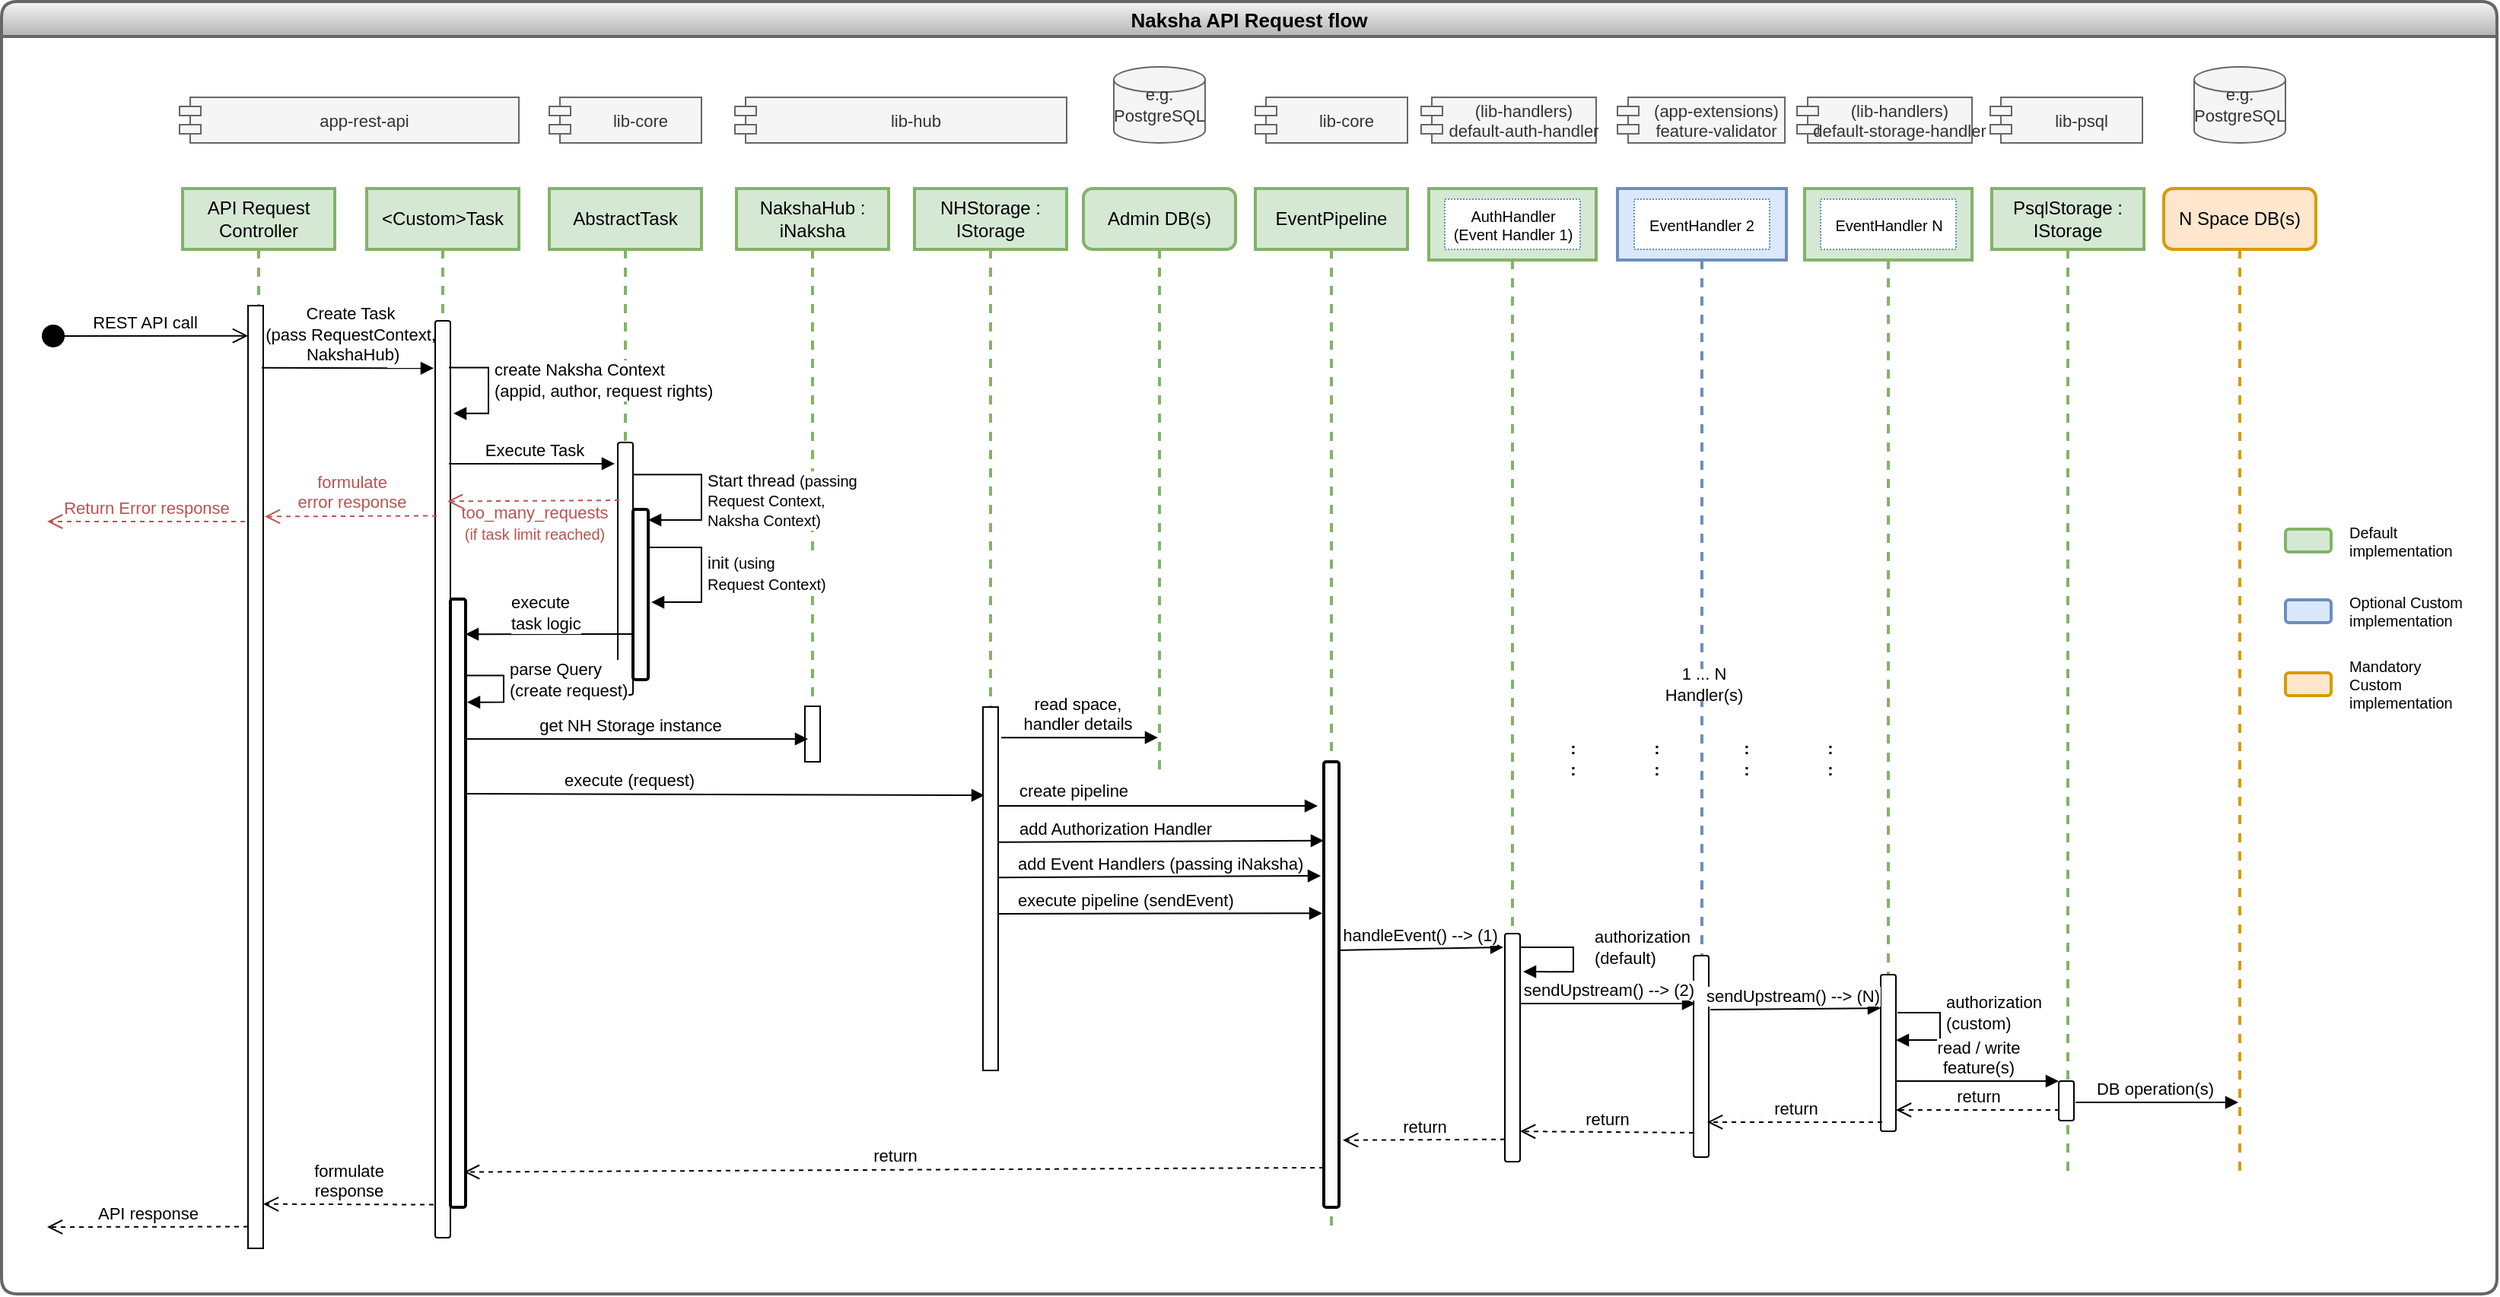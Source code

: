 <mxfile version="16.1.2" type="device"><diagram id="Obo5cB7O04AJ7v5FpMcv" name="Page-1"><mxGraphModel dx="869" dy="597" grid="1" gridSize="10" guides="1" tooltips="1" connect="1" arrows="1" fold="1" page="1" pageScale="1" pageWidth="1169" pageHeight="827" math="0" shadow="0"><root><mxCell id="0"/><mxCell id="1" parent="0"/><mxCell id="FYHCxZDHsHW0RmtBR5TR-3" value="API Request Controller" style="shape=umlLifeline;perimeter=lifelinePerimeter;whiteSpace=wrap;html=1;container=1;collapsible=0;recursiveResize=0;outlineConnect=0;fillColor=#d5e8d4;strokeColor=#82b366;strokeWidth=2;" parent="1" vertex="1"><mxGeometry x="149" y="153" width="100" height="540" as="geometry"/></mxCell><mxCell id="FYHCxZDHsHW0RmtBR5TR-19" value="NakshaHub : iNaksha" style="shape=umlLifeline;perimeter=lifelinePerimeter;whiteSpace=wrap;html=1;container=1;collapsible=0;recursiveResize=0;outlineConnect=0;fillColor=#d5e8d4;strokeColor=#82b366;strokeWidth=2;" parent="1" vertex="1"><mxGeometry x="513" y="153" width="100" height="377" as="geometry"/></mxCell><mxCell id="5W5_MXWoRKqIArAiNaLi-74" value="" style="html=1;points=[];perimeter=orthogonalPerimeter;" vertex="1" parent="FYHCxZDHsHW0RmtBR5TR-19"><mxGeometry x="45" y="340.5" width="10" height="36.5" as="geometry"/></mxCell><mxCell id="FYHCxZDHsHW0RmtBR5TR-28" value="N Space DB(s)" style="shape=umlLifeline;perimeter=lifelinePerimeter;whiteSpace=wrap;html=1;container=1;collapsible=0;recursiveResize=0;outlineConnect=0;fillColor=#ffe6cc;strokeColor=#d79b00;strokeWidth=2;rounded=1;" parent="1" vertex="1"><mxGeometry x="1451" y="153" width="100" height="647" as="geometry"/></mxCell><mxCell id="FYHCxZDHsHW0RmtBR5TR-68" value="Naksha API Request flow" style="swimlane;rounded=1;shadow=0;sketch=0;fontSize=13;strokeWidth=2;collapsible=0;fillColor=#f5f5f5;gradientColor=#b3b3b3;strokeColor=#666666;" parent="1" vertex="1"><mxGeometry x="30" y="30" width="1640" height="850" as="geometry"/></mxCell><mxCell id="FYHCxZDHsHW0RmtBR5TR-69" value="" style="rounded=1;whiteSpace=wrap;html=1;shadow=0;sketch=0;fontSize=13;strokeColor=#82b366;strokeWidth=2;fillColor=#d5e8d4;" parent="FYHCxZDHsHW0RmtBR5TR-68" vertex="1"><mxGeometry x="1501" y="347" width="30" height="15" as="geometry"/></mxCell><mxCell id="FYHCxZDHsHW0RmtBR5TR-70" value="Default implementation" style="text;html=1;strokeColor=none;fillColor=none;align=left;verticalAlign=middle;whiteSpace=wrap;rounded=0;shadow=0;sketch=0;fontSize=10;" parent="FYHCxZDHsHW0RmtBR5TR-68" vertex="1"><mxGeometry x="1541" y="339.5" width="60" height="30" as="geometry"/></mxCell><mxCell id="FYHCxZDHsHW0RmtBR5TR-71" value="" style="rounded=1;whiteSpace=wrap;html=1;shadow=0;sketch=0;fontSize=13;strokeColor=#6c8ebf;strokeWidth=2;fillColor=#dae8fc;" parent="FYHCxZDHsHW0RmtBR5TR-68" vertex="1"><mxGeometry x="1501" y="393.5" width="30" height="15" as="geometry"/></mxCell><mxCell id="FYHCxZDHsHW0RmtBR5TR-72" value="Optional Custom implementation" style="text;html=1;strokeColor=none;fillColor=none;align=left;verticalAlign=middle;whiteSpace=wrap;rounded=0;shadow=0;sketch=0;fontSize=10;" parent="FYHCxZDHsHW0RmtBR5TR-68" vertex="1"><mxGeometry x="1541" y="386" width="80" height="30" as="geometry"/></mxCell><mxCell id="FYHCxZDHsHW0RmtBR5TR-73" value="" style="rounded=1;whiteSpace=wrap;html=1;shadow=0;sketch=0;fontSize=13;strokeColor=#d79b00;strokeWidth=2;fillColor=#ffe6cc;" parent="FYHCxZDHsHW0RmtBR5TR-68" vertex="1"><mxGeometry x="1501" y="441.5" width="30" height="15" as="geometry"/></mxCell><mxCell id="FYHCxZDHsHW0RmtBR5TR-74" value="Mandatory Custom implementation" style="text;html=1;strokeColor=none;fillColor=none;align=left;verticalAlign=middle;whiteSpace=wrap;rounded=0;shadow=0;sketch=0;fontSize=10;" parent="FYHCxZDHsHW0RmtBR5TR-68" vertex="1"><mxGeometry x="1541" y="434" width="80" height="30" as="geometry"/></mxCell><mxCell id="FYHCxZDHsHW0RmtBR5TR-25" value="" style="shape=umlLifeline;perimeter=lifelinePerimeter;whiteSpace=wrap;html=1;container=1;collapsible=0;recursiveResize=0;outlineConnect=0;fillColor=#dae8fc;strokeColor=#6C8EBF;strokeWidth=2;size=47;labelPosition=center;verticalLabelPosition=top;align=center;verticalAlign=bottom;" parent="FYHCxZDHsHW0RmtBR5TR-68" vertex="1"><mxGeometry x="1062" y="123" width="111" height="540" as="geometry"/></mxCell><mxCell id="FYHCxZDHsHW0RmtBR5TR-89" value="EventHandler 2" style="rounded=0;whiteSpace=wrap;html=1;shadow=0;sketch=0;fontSize=10;strokeColor=#6C8EBF;strokeWidth=1;dashed=1;dashPattern=1 1;" parent="FYHCxZDHsHW0RmtBR5TR-25" vertex="1"><mxGeometry x="11" y="7" width="89" height="33" as="geometry"/></mxCell><mxCell id="FYHCxZDHsHW0RmtBR5TR-41" value="(app-extensions)&#10;feature-validator" style="shape=module;align=center;spacingLeft=20;align=center;verticalAlign=middle;rounded=1;shadow=0;sketch=0;fontSize=11;strokeColor=#666666;strokeWidth=1;jettyWidth=14;jettyHeight=6;fillColor=#f5f5f5;fontColor=#333333;labelPosition=center;verticalLabelPosition=middle;" parent="FYHCxZDHsHW0RmtBR5TR-68" vertex="1"><mxGeometry x="1062" y="63" width="110" height="30" as="geometry"/></mxCell><mxCell id="FYHCxZDHsHW0RmtBR5TR-85" value="" style="shape=umlLifeline;perimeter=lifelinePerimeter;whiteSpace=wrap;html=1;container=1;collapsible=0;recursiveResize=0;outlineConnect=0;fillColor=#d5e8d4;strokeColor=#82b366;strokeWidth=2;labelPosition=center;verticalLabelPosition=top;align=center;verticalAlign=bottom;size=47;" parent="FYHCxZDHsHW0RmtBR5TR-68" vertex="1"><mxGeometry x="1185" y="123" width="110" height="620" as="geometry"/></mxCell><mxCell id="FYHCxZDHsHW0RmtBR5TR-90" value="EventHandler N" style="rounded=0;whiteSpace=wrap;html=1;shadow=0;sketch=0;fontSize=10;strokeColor=#6C8EBF;strokeWidth=1;dashed=1;dashPattern=1 1;" parent="FYHCxZDHsHW0RmtBR5TR-85" vertex="1"><mxGeometry x="10.5" y="7" width="89" height="33" as="geometry"/></mxCell><mxCell id="FYHCxZDHsHW0RmtBR5TR-62" value=":&lt;br style=&quot;font-size: 11px;&quot;&gt;:" style="text;html=1;strokeColor=none;fillColor=none;align=center;verticalAlign=middle;whiteSpace=wrap;rounded=0;shadow=0;sketch=0;fontSize=11;fontStyle=1" parent="FYHCxZDHsHW0RmtBR5TR-85" vertex="1"><mxGeometry x="-53" y="360" width="29.5" height="30" as="geometry"/></mxCell><mxCell id="FYHCxZDHsHW0RmtBR5TR-94" value=":&lt;br style=&quot;font-size: 11px;&quot;&gt;:" style="text;html=1;strokeColor=none;fillColor=none;align=center;verticalAlign=middle;whiteSpace=wrap;rounded=0;shadow=0;sketch=0;fontSize=11;fontStyle=1" parent="FYHCxZDHsHW0RmtBR5TR-85" vertex="1"><mxGeometry x="1.5" y="360" width="29.5" height="30" as="geometry"/></mxCell><mxCell id="FYHCxZDHsHW0RmtBR5TR-87" value="" style="html=1;points=[];perimeter=orthogonalPerimeter;rounded=1;shadow=0;sketch=0;fontSize=11;strokeColor=#000000;strokeWidth=1;" parent="FYHCxZDHsHW0RmtBR5TR-85" vertex="1"><mxGeometry x="50" y="517" width="10" height="103" as="geometry"/></mxCell><mxCell id="5W5_MXWoRKqIArAiNaLi-52" value="authorization&lt;br&gt;(custom)" style="edgeStyle=orthogonalEdgeStyle;html=1;align=left;spacingLeft=2;endArrow=block;rounded=0;fontSize=11;exitX=1.1;exitY=0.204;exitDx=0;exitDy=0;exitPerimeter=0;entryX=1;entryY=0.379;entryDx=0;entryDy=0;entryPerimeter=0;" edge="1" parent="FYHCxZDHsHW0RmtBR5TR-85"><mxGeometry x="-0.253" relative="1" as="geometry"><mxPoint x="61" y="542.012" as="sourcePoint"/><Array as="points"><mxPoint x="89" y="542"/><mxPoint x="89" y="560"/></Array><mxPoint x="60" y="560.037" as="targetPoint"/><mxPoint as="offset"/></mxGeometry></mxCell><mxCell id="FYHCxZDHsHW0RmtBR5TR-88" value="(lib-handlers)&#10;default-storage-handler" style="shape=module;align=center;spacingLeft=20;align=center;verticalAlign=middle;rounded=1;shadow=0;sketch=0;fontSize=11;strokeColor=#666666;strokeWidth=1;jettyWidth=14;jettyHeight=6;fillColor=#f5f5f5;fontColor=#333333;labelPosition=center;verticalLabelPosition=middle;" parent="FYHCxZDHsHW0RmtBR5TR-68" vertex="1"><mxGeometry x="1180" y="63" width="115" height="30" as="geometry"/></mxCell><mxCell id="FYHCxZDHsHW0RmtBR5TR-40" value="e.g. PostgreSQL" style="strokeWidth=1;html=1;shape=mxgraph.flowchart.database;whiteSpace=wrap;rounded=1;shadow=0;sketch=0;fontSize=11;fillColor=#f5f5f5;fontColor=#333333;strokeColor=#666666;" parent="FYHCxZDHsHW0RmtBR5TR-68" vertex="1"><mxGeometry x="1441" y="43" width="60" height="50" as="geometry"/></mxCell><mxCell id="5W5_MXWoRKqIArAiNaLi-1" value="app-rest-api" style="shape=module;align=center;spacingLeft=20;align=center;verticalAlign=middle;rounded=1;shadow=0;sketch=0;fontSize=11;strokeColor=#666666;strokeWidth=1;jettyWidth=14;jettyHeight=6;fillColor=#f5f5f5;fontColor=#333333;labelPosition=center;verticalLabelPosition=middle;" vertex="1" parent="FYHCxZDHsHW0RmtBR5TR-68"><mxGeometry x="117" y="63" width="223" height="30" as="geometry"/></mxCell><mxCell id="5W5_MXWoRKqIArAiNaLi-2" value="lib-hub" style="shape=module;align=center;spacingLeft=20;align=center;verticalAlign=middle;rounded=1;shadow=0;sketch=0;fontSize=11;strokeColor=#666666;strokeWidth=1;jettyWidth=14;jettyHeight=6;fillColor=#f5f5f5;fontColor=#333333;labelPosition=center;verticalLabelPosition=middle;" vertex="1" parent="FYHCxZDHsHW0RmtBR5TR-68"><mxGeometry x="482" y="63" width="218" height="30" as="geometry"/></mxCell><mxCell id="5W5_MXWoRKqIArAiNaLi-4" value="Admin DB(s)" style="shape=umlLifeline;perimeter=lifelinePerimeter;whiteSpace=wrap;html=1;container=1;collapsible=0;recursiveResize=0;outlineConnect=0;fillColor=#d5e8d4;strokeColor=#82b366;strokeWidth=2;rounded=1;" vertex="1" parent="FYHCxZDHsHW0RmtBR5TR-68"><mxGeometry x="711" y="123" width="100" height="387" as="geometry"/></mxCell><mxCell id="5W5_MXWoRKqIArAiNaLi-5" value="e.g. PostgreSQL" style="strokeWidth=1;html=1;shape=mxgraph.flowchart.database;whiteSpace=wrap;rounded=1;shadow=0;sketch=0;fontSize=11;fillColor=#f5f5f5;fontColor=#333333;strokeColor=#666666;" vertex="1" parent="FYHCxZDHsHW0RmtBR5TR-68"><mxGeometry x="731" y="43" width="60" height="50" as="geometry"/></mxCell><mxCell id="5W5_MXWoRKqIArAiNaLi-6" value="PsqlStorage : IStorage" style="shape=umlLifeline;perimeter=lifelinePerimeter;whiteSpace=wrap;html=1;container=1;collapsible=0;recursiveResize=0;outlineConnect=0;fillColor=#d5e8d4;strokeColor=#82b366;strokeWidth=2;" vertex="1" parent="FYHCxZDHsHW0RmtBR5TR-68"><mxGeometry x="1308" y="123" width="100" height="647" as="geometry"/></mxCell><mxCell id="FYHCxZDHsHW0RmtBR5TR-63" value="" style="html=1;points=[];perimeter=orthogonalPerimeter;rounded=1;shadow=0;sketch=0;fontSize=11;strokeColor=#000000;strokeWidth=1;" parent="5W5_MXWoRKqIArAiNaLi-6" vertex="1"><mxGeometry x="44" y="587" width="10" height="25.99" as="geometry"/></mxCell><mxCell id="5W5_MXWoRKqIArAiNaLi-9" value="lib-psql" style="shape=module;align=center;spacingLeft=20;align=center;verticalAlign=middle;rounded=1;shadow=0;sketch=0;fontSize=11;strokeColor=#666666;strokeWidth=1;jettyWidth=14;jettyHeight=6;fillColor=#f5f5f5;fontColor=#333333;labelPosition=center;verticalLabelPosition=middle;" vertex="1" parent="FYHCxZDHsHW0RmtBR5TR-68"><mxGeometry x="1307" y="63" width="100" height="30" as="geometry"/></mxCell><mxCell id="FYHCxZDHsHW0RmtBR5TR-67" value="API response" style="html=1;verticalAlign=bottom;endArrow=open;dashed=1;endSize=8;exitX=0;exitY=0.977;rounded=0;fontSize=11;exitDx=0;exitDy=0;exitPerimeter=0;" parent="FYHCxZDHsHW0RmtBR5TR-68" edge="1" source="5W5_MXWoRKqIArAiNaLi-11"><mxGeometry relative="1" as="geometry"><mxPoint x="30" y="806" as="targetPoint"/><mxPoint x="156" y="1028.428" as="sourcePoint"/></mxGeometry></mxCell><mxCell id="FYHCxZDHsHW0RmtBR5TR-66" value="formulate&lt;br&gt;response" style="html=1;verticalAlign=bottom;endArrow=open;dashed=1;endSize=8;exitX=-0.1;exitY=0.964;rounded=0;fontSize=11;exitDx=0;exitDy=0;exitPerimeter=0;entryX=1;entryY=0.953;entryDx=0;entryDy=0;entryPerimeter=0;" parent="FYHCxZDHsHW0RmtBR5TR-68" target="5W5_MXWoRKqIArAiNaLi-11" edge="1" source="5W5_MXWoRKqIArAiNaLi-33"><mxGeometry relative="1" as="geometry"><mxPoint x="166" y="1018.06" as="targetPoint"/><mxPoint x="275" y="1017.28" as="sourcePoint"/></mxGeometry></mxCell><mxCell id="FYHCxZDHsHW0RmtBR5TR-53" value="" style="html=1;points=[];perimeter=orthogonalPerimeter;rounded=1;shadow=0;sketch=0;fontSize=11;strokeColor=#000000;strokeWidth=1;" parent="FYHCxZDHsHW0RmtBR5TR-68" vertex="1"><mxGeometry x="1112" y="627.5" width="10" height="132.5" as="geometry"/></mxCell><mxCell id="FYHCxZDHsHW0RmtBR5TR-60" value="handleEvent() --&amp;gt; (1)" style="html=1;verticalAlign=bottom;endArrow=block;rounded=0;fontSize=11;exitX=0.9;exitY=0.423;exitDx=0;exitDy=0;exitPerimeter=0;entryX=-0.1;entryY=0.06;entryDx=0;entryDy=0;entryPerimeter=0;" parent="FYHCxZDHsHW0RmtBR5TR-68" source="5W5_MXWoRKqIArAiNaLi-50" target="5W5_MXWoRKqIArAiNaLi-65" edge="1"><mxGeometry relative="1" as="geometry"><mxPoint x="881.5" y="669.08" as="sourcePoint"/><mxPoint x="983" y="639" as="targetPoint"/></mxGeometry></mxCell><mxCell id="FYHCxZDHsHW0RmtBR5TR-92" value="sendUpstream() --&amp;gt; (N)" style="html=1;verticalAlign=bottom;endArrow=block;entryX=0;entryY=0.214;rounded=0;fontSize=11;entryDx=0;entryDy=0;entryPerimeter=0;exitX=1.1;exitY=0.268;exitDx=0;exitDy=0;exitPerimeter=0;" parent="FYHCxZDHsHW0RmtBR5TR-68" source="FYHCxZDHsHW0RmtBR5TR-53" target="FYHCxZDHsHW0RmtBR5TR-87" edge="1"><mxGeometry x="-0.024" relative="1" as="geometry"><mxPoint x="1002" y="679.152" as="sourcePoint"/><mxPoint x="1134.1" y="678.71" as="targetPoint"/><mxPoint as="offset"/></mxGeometry></mxCell><mxCell id="FYHCxZDHsHW0RmtBR5TR-61" value="return" style="html=1;verticalAlign=bottom;endArrow=open;dashed=1;endSize=8;rounded=0;fontSize=11;entryX=0.9;entryY=0.826;entryDx=0;entryDy=0;entryPerimeter=0;exitX=0.1;exitY=0.942;exitDx=0;exitDy=0;exitPerimeter=0;" parent="FYHCxZDHsHW0RmtBR5TR-68" source="FYHCxZDHsHW0RmtBR5TR-87" target="FYHCxZDHsHW0RmtBR5TR-53" edge="1"><mxGeometry relative="1" as="geometry"><mxPoint x="1038.5" y="766.13" as="targetPoint"/><mxPoint x="1164" y="760" as="sourcePoint"/></mxGeometry></mxCell><mxCell id="FYHCxZDHsHW0RmtBR5TR-55" value="return" style="html=1;verticalAlign=bottom;endArrow=open;dashed=1;endSize=8;rounded=0;fontSize=11;entryX=1.1;entryY=0.885;entryDx=0;entryDy=0;entryPerimeter=0;exitX=0;exitY=0.902;exitDx=0;exitDy=0;exitPerimeter=0;" parent="FYHCxZDHsHW0RmtBR5TR-68" source="5W5_MXWoRKqIArAiNaLi-65" edge="1"><mxGeometry relative="1" as="geometry"><mxPoint x="881.5" y="748.88" as="targetPoint"/><mxPoint x="1003" y="749" as="sourcePoint"/></mxGeometry></mxCell><mxCell id="FYHCxZDHsHW0RmtBR5TR-65" value="read / write&lt;br&gt;feature(s)" style="html=1;verticalAlign=bottom;endArrow=block;entryX=0;entryY=0;rounded=0;fontSize=11;" parent="FYHCxZDHsHW0RmtBR5TR-68" source="FYHCxZDHsHW0RmtBR5TR-87" target="FYHCxZDHsHW0RmtBR5TR-63" edge="1"><mxGeometry relative="1" as="geometry"><mxPoint x="1258.5" y="712.13" as="sourcePoint"/></mxGeometry></mxCell><mxCell id="FYHCxZDHsHW0RmtBR5TR-93" value="return" style="html=1;verticalAlign=bottom;endArrow=open;dashed=1;endSize=8;exitX=0.05;exitY=0.731;rounded=0;fontSize=11;exitDx=0;exitDy=0;exitPerimeter=0;" parent="FYHCxZDHsHW0RmtBR5TR-68" source="FYHCxZDHsHW0RmtBR5TR-63" target="FYHCxZDHsHW0RmtBR5TR-87" edge="1"><mxGeometry relative="1" as="geometry"><mxPoint x="1258.5" y="731.13" as="targetPoint"/><mxPoint x="1254.9" y="747.522" as="sourcePoint"/></mxGeometry></mxCell><mxCell id="FYHCxZDHsHW0RmtBR5TR-97" value="1 ... N&lt;br&gt;Handler(s)" style="text;html=1;strokeColor=none;fillColor=default;align=center;verticalAlign=middle;whiteSpace=wrap;rounded=0;shadow=0;dashed=1;dashPattern=1 1;sketch=0;fontSize=11;fontStyle=0;perimeterSpacing=0;labelBorderColor=none;labelBackgroundColor=none;spacingTop=0;spacing=2;spacingLeft=0;spacingBottom=0;" parent="FYHCxZDHsHW0RmtBR5TR-68" vertex="1"><mxGeometry x="1089" y="439" width="60" height="20" as="geometry"/></mxCell><mxCell id="5W5_MXWoRKqIArAiNaLi-11" value="" style="html=1;points=[];perimeter=orthogonalPerimeter;" vertex="1" parent="FYHCxZDHsHW0RmtBR5TR-68"><mxGeometry x="162" y="200" width="10" height="620" as="geometry"/></mxCell><mxCell id="5W5_MXWoRKqIArAiNaLi-12" value="REST API call" style="html=1;verticalAlign=bottom;startArrow=circle;startFill=1;endArrow=open;startSize=6;endSize=8;rounded=0;fontSize=11;entryX=0;entryY=0.032;entryDx=0;entryDy=0;entryPerimeter=0;" edge="1" parent="FYHCxZDHsHW0RmtBR5TR-68" target="5W5_MXWoRKqIArAiNaLi-11"><mxGeometry width="80" relative="1" as="geometry"><mxPoint x="26" y="220" as="sourcePoint"/><mxPoint x="130" y="220" as="targetPoint"/></mxGeometry></mxCell><mxCell id="5W5_MXWoRKqIArAiNaLi-23" value="EventPipeline" style="shape=umlLifeline;perimeter=lifelinePerimeter;whiteSpace=wrap;html=1;container=1;collapsible=0;recursiveResize=0;outlineConnect=0;fillColor=#d5e8d4;strokeColor=#82b366;strokeWidth=2;" vertex="1" parent="FYHCxZDHsHW0RmtBR5TR-68"><mxGeometry x="824" y="123" width="100" height="687" as="geometry"/></mxCell><mxCell id="5W5_MXWoRKqIArAiNaLi-50" value="" style="html=1;points=[];perimeter=orthogonalPerimeter;rounded=1;shadow=0;sketch=0;fontSize=11;strokeColor=#000000;strokeWidth=2;" vertex="1" parent="5W5_MXWoRKqIArAiNaLi-23"><mxGeometry x="45" y="377" width="10" height="293" as="geometry"/></mxCell><mxCell id="5W5_MXWoRKqIArAiNaLi-24" value="lib-core" style="shape=module;align=center;spacingLeft=20;align=center;verticalAlign=middle;rounded=1;shadow=0;sketch=0;fontSize=11;strokeColor=#666666;strokeWidth=1;jettyWidth=14;jettyHeight=6;fillColor=#f5f5f5;fontColor=#333333;labelPosition=center;verticalLabelPosition=middle;" vertex="1" parent="FYHCxZDHsHW0RmtBR5TR-68"><mxGeometry x="824" y="63" width="100" height="30" as="geometry"/></mxCell><mxCell id="5W5_MXWoRKqIArAiNaLi-25" value="create pipeline" style="html=1;verticalAlign=bottom;endArrow=block;rounded=0;fontSize=11;exitX=1;exitY=0.272;exitDx=0;exitDy=0;exitPerimeter=0;entryX=-0.4;entryY=0.099;entryDx=0;entryDy=0;entryPerimeter=0;align=left;" edge="1" parent="FYHCxZDHsHW0RmtBR5TR-68" source="5W5_MXWoRKqIArAiNaLi-17" target="5W5_MXWoRKqIArAiNaLi-50"><mxGeometry x="-0.885" y="1" relative="1" as="geometry"><mxPoint x="304" y="530.03" as="sourcePoint"/><mxPoint x="755" y="529.15" as="targetPoint"/><mxPoint as="offset"/></mxGeometry></mxCell><mxCell id="5W5_MXWoRKqIArAiNaLi-26" value="add Authorization Handler" style="html=1;verticalAlign=bottom;endArrow=block;rounded=0;fontSize=11;exitX=1;exitY=0.372;exitDx=0;exitDy=0;exitPerimeter=0;entryX=0;entryY=0.177;entryDx=0;entryDy=0;entryPerimeter=0;align=left;" edge="1" parent="FYHCxZDHsHW0RmtBR5TR-68" source="5W5_MXWoRKqIArAiNaLi-17" target="5W5_MXWoRKqIArAiNaLi-50"><mxGeometry x="-0.884" relative="1" as="geometry"><mxPoint x="391" y="570" as="sourcePoint"/><mxPoint x="527" y="570" as="targetPoint"/><mxPoint as="offset"/></mxGeometry></mxCell><mxCell id="5W5_MXWoRKqIArAiNaLi-28" value="AbstractTask" style="shape=umlLifeline;perimeter=lifelinePerimeter;whiteSpace=wrap;html=1;container=1;collapsible=0;recursiveResize=0;outlineConnect=0;fillColor=#d5e8d4;strokeColor=#82b366;strokeWidth=2;" vertex="1" parent="FYHCxZDHsHW0RmtBR5TR-68"><mxGeometry x="360" y="123" width="100" height="297" as="geometry"/></mxCell><mxCell id="5W5_MXWoRKqIArAiNaLi-38" value="" style="html=1;points=[];perimeter=orthogonalPerimeter;rounded=1;shadow=0;sketch=0;fontSize=11;strokeColor=#000000;strokeWidth=1;" vertex="1" parent="5W5_MXWoRKqIArAiNaLi-28"><mxGeometry x="45" y="167" width="10" height="166" as="geometry"/></mxCell><mxCell id="5W5_MXWoRKqIArAiNaLi-41" value="" style="html=1;points=[];perimeter=orthogonalPerimeter;rounded=1;shadow=0;sketch=0;fontSize=11;strokeColor=#000000;strokeWidth=2;" vertex="1" parent="5W5_MXWoRKqIArAiNaLi-28"><mxGeometry x="55" y="211" width="10" height="112" as="geometry"/></mxCell><mxCell id="5W5_MXWoRKqIArAiNaLi-40" value="Start thread &lt;font style=&quot;font-size: 10px&quot;&gt;(passing&amp;nbsp;&lt;br&gt;Request Context,&lt;br&gt;Naksha Context)&lt;/font&gt;" style="edgeStyle=orthogonalEdgeStyle;html=1;align=left;spacingLeft=2;endArrow=block;rounded=0;fontSize=11;exitX=1;exitY=0.127;exitDx=0;exitDy=0;exitPerimeter=0;" edge="1" parent="5W5_MXWoRKqIArAiNaLi-28" source="5W5_MXWoRKqIArAiNaLi-38" target="5W5_MXWoRKqIArAiNaLi-41"><mxGeometry x="0.124" relative="1" as="geometry"><mxPoint x="72" y="199.995" as="sourcePoint"/><Array as="points"><mxPoint x="100" y="188"/><mxPoint x="100" y="218"/></Array><mxPoint x="120" y="320" as="targetPoint"/><mxPoint as="offset"/></mxGeometry></mxCell><mxCell id="FYHCxZDHsHW0RmtBR5TR-80" value="init &lt;font style=&quot;font-size: 10px&quot;&gt;(using &lt;br&gt;Request Context)&lt;/font&gt;" style="edgeStyle=orthogonalEdgeStyle;html=1;align=left;spacingLeft=2;endArrow=block;rounded=0;fontSize=11;exitX=1;exitY=0.223;exitDx=0;exitDy=0;exitPerimeter=0;entryX=1.2;entryY=0.545;entryDx=0;entryDy=0;entryPerimeter=0;" parent="5W5_MXWoRKqIArAiNaLi-28" target="5W5_MXWoRKqIArAiNaLi-41" edge="1" source="5W5_MXWoRKqIArAiNaLi-41"><mxGeometry relative="1" as="geometry"><mxPoint x="140" y="260" as="sourcePoint"/><Array as="points"><mxPoint x="100" y="236"/><mxPoint x="100" y="272"/></Array><mxPoint x="120" y="380" as="targetPoint"/></mxGeometry></mxCell><mxCell id="5W5_MXWoRKqIArAiNaLi-27" value="add Event Handlers (passing iNaksha)" style="html=1;verticalAlign=bottom;endArrow=block;rounded=0;fontSize=11;exitX=0.9;exitY=0.469;exitDx=0;exitDy=0;exitPerimeter=0;align=left;entryX=-0.2;entryY=0.256;entryDx=0;entryDy=0;entryPerimeter=0;" edge="1" parent="FYHCxZDHsHW0RmtBR5TR-68" source="5W5_MXWoRKqIArAiNaLi-17" target="5W5_MXWoRKqIArAiNaLi-50"><mxGeometry x="-0.884" relative="1" as="geometry"><mxPoint x="364.5" y="610" as="sourcePoint"/><mxPoint x="850" y="576" as="targetPoint"/><mxPoint as="offset"/></mxGeometry></mxCell><mxCell id="5W5_MXWoRKqIArAiNaLi-31" value="lib-core" style="shape=module;align=center;spacingLeft=20;align=center;verticalAlign=middle;rounded=1;shadow=0;sketch=0;fontSize=11;strokeColor=#666666;strokeWidth=1;jettyWidth=14;jettyHeight=6;fillColor=#f5f5f5;fontColor=#333333;labelPosition=center;verticalLabelPosition=middle;" vertex="1" parent="FYHCxZDHsHW0RmtBR5TR-68"><mxGeometry x="360" y="63" width="100" height="30" as="geometry"/></mxCell><mxCell id="5W5_MXWoRKqIArAiNaLi-32" value="&amp;lt;Custom&amp;gt;Task" style="shape=umlLifeline;perimeter=lifelinePerimeter;whiteSpace=wrap;html=1;container=1;collapsible=0;recursiveResize=0;outlineConnect=0;fillColor=#d5e8d4;strokeColor=#82b366;strokeWidth=2;" vertex="1" parent="FYHCxZDHsHW0RmtBR5TR-68"><mxGeometry x="240" y="123" width="100" height="690" as="geometry"/></mxCell><mxCell id="5W5_MXWoRKqIArAiNaLi-33" value="" style="html=1;points=[];perimeter=orthogonalPerimeter;rounded=1;shadow=0;sketch=0;fontSize=11;strokeColor=#000000;strokeWidth=1;" vertex="1" parent="5W5_MXWoRKqIArAiNaLi-32"><mxGeometry x="45" y="87" width="10" height="603" as="geometry"/></mxCell><mxCell id="5W5_MXWoRKqIArAiNaLi-45" value="" style="html=1;points=[];perimeter=orthogonalPerimeter;rounded=1;shadow=0;sketch=0;fontSize=11;strokeColor=#000000;strokeWidth=2;" vertex="1" parent="5W5_MXWoRKqIArAiNaLi-32"><mxGeometry x="55" y="270" width="10" height="400" as="geometry"/></mxCell><mxCell id="5W5_MXWoRKqIArAiNaLi-47" value="parse Query&lt;br&gt;(create request)" style="edgeStyle=orthogonalEdgeStyle;html=1;align=left;spacingLeft=2;endArrow=block;rounded=0;fontSize=11;exitX=0.9;exitY=0.109;exitDx=0;exitDy=0;exitPerimeter=0;entryX=1.1;entryY=0.148;entryDx=0;entryDy=0;entryPerimeter=0;" edge="1" parent="5W5_MXWoRKqIArAiNaLi-32"><mxGeometry x="-0.14" relative="1" as="geometry"><mxPoint x="64" y="320.206" as="sourcePoint"/><Array as="points"><mxPoint x="90" y="320"/><mxPoint x="90" y="338"/></Array><mxPoint x="66" y="337.836" as="targetPoint"/><mxPoint as="offset"/></mxGeometry></mxCell><mxCell id="5W5_MXWoRKqIArAiNaLi-48" value="create Naksha Context&lt;br&gt;(appid, author, request rights)" style="edgeStyle=orthogonalEdgeStyle;html=1;align=left;spacingLeft=2;endArrow=block;rounded=0;fontSize=11;fontColor=#000000;entryX=1.2;entryY=0.101;entryDx=0;entryDy=0;entryPerimeter=0;exitX=0.9;exitY=0.051;exitDx=0;exitDy=0;exitPerimeter=0;" edge="1" parent="5W5_MXWoRKqIArAiNaLi-32" source="5W5_MXWoRKqIArAiNaLi-33" target="5W5_MXWoRKqIArAiNaLi-33"><mxGeometry x="-0.14" relative="1" as="geometry"><mxPoint x="100" y="117" as="sourcePoint"/><Array as="points"><mxPoint x="80" y="118"/><mxPoint x="80" y="148"/></Array><mxPoint x="350" y="67" as="targetPoint"/><mxPoint as="offset"/></mxGeometry></mxCell><mxCell id="5W5_MXWoRKqIArAiNaLi-36" value="Create Task&lt;br&gt;(pass RequestContext,&lt;br&gt;&amp;nbsp;NakshaHub)" style="html=1;verticalAlign=bottom;endArrow=block;rounded=0;fontSize=11;labelBackgroundColor=none;exitX=0.9;exitY=0.068;exitDx=0;exitDy=0;exitPerimeter=0;entryX=-0.1;entryY=0.05;entryDx=0;entryDy=0;entryPerimeter=0;" edge="1" parent="FYHCxZDHsHW0RmtBR5TR-68"><mxGeometry x="0.036" relative="1" as="geometry"><mxPoint x="171" y="240.92" as="sourcePoint"/><mxPoint as="offset"/><mxPoint x="284" y="241.15" as="targetPoint"/><Array as="points"/></mxGeometry></mxCell><mxCell id="5W5_MXWoRKqIArAiNaLi-39" value="Execute Task" style="html=1;verticalAlign=bottom;endArrow=block;entryX=-0.2;entryY=0.084;rounded=0;fontSize=11;labelBackgroundColor=none;entryDx=0;entryDy=0;entryPerimeter=0;exitX=0.9;exitY=0.068;exitDx=0;exitDy=0;exitPerimeter=0;" edge="1" parent="FYHCxZDHsHW0RmtBR5TR-68" target="5W5_MXWoRKqIArAiNaLi-38"><mxGeometry x="0.036" relative="1" as="geometry"><mxPoint x="294" y="304.004" as="sourcePoint"/><mxPoint as="offset"/><mxPoint x="323" y="353.0" as="targetPoint"/></mxGeometry></mxCell><mxCell id="5W5_MXWoRKqIArAiNaLi-42" value="too_many_requests&lt;br style=&quot;font-size: 11px&quot;&gt;&lt;font style=&quot;font-size: 10px&quot;&gt;(if task limit reached)&lt;/font&gt;" style="html=1;verticalAlign=middle;endArrow=open;dashed=1;endSize=8;rounded=0;fontSize=11;labelBackgroundColor=none;exitX=0.1;exitY=0.229;exitDx=0;exitDy=0;exitPerimeter=0;fillColor=#f8cecc;strokeColor=#B85450;fontColor=#B85450;entryX=0.8;entryY=0.109;entryDx=0;entryDy=0;entryPerimeter=0;" edge="1" parent="FYHCxZDHsHW0RmtBR5TR-68" source="5W5_MXWoRKqIArAiNaLi-38"><mxGeometry x="-0.007" y="15" relative="1" as="geometry"><mxPoint x="293" y="328.727" as="targetPoint"/><mxPoint x="295" y="353.488" as="sourcePoint"/><mxPoint as="offset"/></mxGeometry></mxCell><mxCell id="5W5_MXWoRKqIArAiNaLi-43" value="formulate&lt;br&gt;error response" style="html=1;verticalAlign=bottom;endArrow=open;dashed=1;endSize=8;exitX=0.1;exitY=0.143;rounded=0;fontSize=11;exitDx=0;exitDy=0;exitPerimeter=0;entryX=1.1;entryY=0.156;entryDx=0;entryDy=0;entryPerimeter=0;fillColor=#f8cecc;strokeColor=#B85450;fontColor=#B85450;" edge="1" parent="FYHCxZDHsHW0RmtBR5TR-68"><mxGeometry relative="1" as="geometry"><mxPoint x="173" y="338.72" as="targetPoint"/><mxPoint x="286" y="338.229" as="sourcePoint"/></mxGeometry></mxCell><mxCell id="5W5_MXWoRKqIArAiNaLi-46" value="execute&lt;br&gt;task logic" style="html=1;align=left;spacingLeft=2;endArrow=block;rounded=0;fontSize=11;exitX=0;exitY=0.732;exitDx=0;exitDy=0;exitPerimeter=0;entryX=1;entryY=0.049;entryDx=0;entryDy=0;entryPerimeter=0;" edge="1" parent="FYHCxZDHsHW0RmtBR5TR-68" source="5W5_MXWoRKqIArAiNaLi-41"><mxGeometry x="0.529" y="-14" relative="1" as="geometry"><mxPoint x="435" y="368.976" as="sourcePoint"/><mxPoint x="305" y="416.081" as="targetPoint"/><mxPoint as="offset"/></mxGeometry></mxCell><mxCell id="5W5_MXWoRKqIArAiNaLi-49" value="read space, &lt;br&gt;handler details" style="html=1;verticalAlign=bottom;endArrow=block;rounded=0;fontSize=11;exitX=1.2;exitY=0.084;exitDx=0;exitDy=0;exitPerimeter=0;" edge="1" parent="FYHCxZDHsHW0RmtBR5TR-68" source="5W5_MXWoRKqIArAiNaLi-17" target="5W5_MXWoRKqIArAiNaLi-4"><mxGeometry x="-0.036" relative="1" as="geometry"><mxPoint x="560" y="485" as="sourcePoint"/><mxPoint x="536" y="485.116" as="targetPoint"/><mxPoint as="offset"/></mxGeometry></mxCell><mxCell id="5W5_MXWoRKqIArAiNaLi-51" value="execute pipeline (sendEvent)" style="html=1;verticalAlign=bottom;endArrow=block;rounded=0;fontSize=11;entryX=-0.1;entryY=0.34;entryDx=0;entryDy=0;entryPerimeter=0;align=left;exitX=0.9;exitY=0.569;exitDx=0;exitDy=0;exitPerimeter=0;" edge="1" parent="FYHCxZDHsHW0RmtBR5TR-68" source="5W5_MXWoRKqIArAiNaLi-17" target="5W5_MXWoRKqIArAiNaLi-50"><mxGeometry x="-0.885" relative="1" as="geometry"><mxPoint x="310" y="620" as="sourcePoint"/><mxPoint x="764" y="597.85" as="targetPoint"/><mxPoint as="offset"/></mxGeometry></mxCell><mxCell id="5W5_MXWoRKqIArAiNaLi-54" value="return" style="html=1;verticalAlign=bottom;endArrow=open;dashed=1;endSize=8;rounded=0;fontSize=11;entryX=0.9;entryY=0.942;entryDx=0;entryDy=0;entryPerimeter=0;exitX=0;exitY=0.911;exitDx=0;exitDy=0;exitPerimeter=0;" edge="1" parent="FYHCxZDHsHW0RmtBR5TR-68" source="5W5_MXWoRKqIArAiNaLi-50" target="5W5_MXWoRKqIArAiNaLi-45"><mxGeometry relative="1" as="geometry"><mxPoint x="778.5" y="758.88" as="targetPoint"/><mxPoint x="900" y="759" as="sourcePoint"/></mxGeometry></mxCell><mxCell id="5W5_MXWoRKqIArAiNaLi-58" value="" style="shape=umlLifeline;perimeter=lifelinePerimeter;whiteSpace=wrap;html=1;container=1;collapsible=0;recursiveResize=0;outlineConnect=0;fillColor=#d5e8d4;strokeColor=#82b366;strokeWidth=2;labelPosition=center;verticalLabelPosition=top;align=center;verticalAlign=bottom;size=47;" vertex="1" parent="FYHCxZDHsHW0RmtBR5TR-68"><mxGeometry x="938" y="123" width="110" height="640" as="geometry"/></mxCell><mxCell id="5W5_MXWoRKqIArAiNaLi-59" value="AuthHandler&lt;br&gt;(Event Handler 1)" style="rounded=0;whiteSpace=wrap;html=1;shadow=0;sketch=0;fontSize=10;strokeColor=#6C8EBF;strokeWidth=1;dashed=1;dashPattern=1 1;" vertex="1" parent="5W5_MXWoRKqIArAiNaLi-58"><mxGeometry x="10.5" y="7" width="89" height="33" as="geometry"/></mxCell><mxCell id="5W5_MXWoRKqIArAiNaLi-65" value="" style="html=1;points=[];perimeter=orthogonalPerimeter;rounded=1;shadow=0;sketch=0;fontSize=11;strokeColor=#000000;strokeWidth=1;" vertex="1" parent="5W5_MXWoRKqIArAiNaLi-58"><mxGeometry x="50" y="490" width="10" height="150" as="geometry"/></mxCell><mxCell id="5W5_MXWoRKqIArAiNaLi-70" value="authorization&lt;br&gt;(default)" style="edgeStyle=orthogonalEdgeStyle;html=1;align=left;spacingLeft=2;endArrow=block;rounded=0;fontSize=11;entryX=1.2;entryY=0.167;entryDx=0;entryDy=0;entryPerimeter=0;" edge="1" parent="5W5_MXWoRKqIArAiNaLi-58" source="5W5_MXWoRKqIArAiNaLi-65" target="5W5_MXWoRKqIArAiNaLi-65"><mxGeometry x="-0.168" y="10" relative="1" as="geometry"><mxPoint x="100.5" y="498.972" as="sourcePoint"/><Array as="points"><mxPoint x="95" y="499"/><mxPoint x="95" y="515"/></Array><mxPoint x="99.5" y="516.997" as="targetPoint"/><mxPoint as="offset"/></mxGeometry></mxCell><mxCell id="5W5_MXWoRKqIArAiNaLi-64" value="(lib-handlers)&#10;default-auth-handler" style="shape=module;align=center;spacingLeft=20;align=center;verticalAlign=middle;rounded=1;shadow=0;sketch=0;fontSize=11;strokeColor=#666666;strokeWidth=1;jettyWidth=14;jettyHeight=6;fillColor=#f5f5f5;fontColor=#333333;labelPosition=center;verticalLabelPosition=middle;" vertex="1" parent="FYHCxZDHsHW0RmtBR5TR-68"><mxGeometry x="933" y="63" width="115" height="30" as="geometry"/></mxCell><mxCell id="5W5_MXWoRKqIArAiNaLi-66" value="sendUpstream() --&amp;gt; (2)" style="html=1;verticalAlign=bottom;endArrow=block;rounded=0;fontSize=11;entryX=0.1;entryY=0.238;entryDx=0;entryDy=0;entryPerimeter=0;" edge="1" parent="FYHCxZDHsHW0RmtBR5TR-68" source="5W5_MXWoRKqIArAiNaLi-65" target="FYHCxZDHsHW0RmtBR5TR-53"><mxGeometry relative="1" as="geometry"><mxPoint x="1043" y="652" as="sourcePoint"/><mxPoint x="998" y="650.02" as="targetPoint"/></mxGeometry></mxCell><mxCell id="5W5_MXWoRKqIArAiNaLi-67" value="return" style="html=1;verticalAlign=bottom;endArrow=open;dashed=1;endSize=8;rounded=0;fontSize=11;entryX=1;entryY=0.867;entryDx=0;entryDy=0;entryPerimeter=0;exitX=0;exitY=0.879;exitDx=0;exitDy=0;exitPerimeter=0;" edge="1" parent="FYHCxZDHsHW0RmtBR5TR-68" source="FYHCxZDHsHW0RmtBR5TR-53" target="5W5_MXWoRKqIArAiNaLi-65"><mxGeometry relative="1" as="geometry"><mxPoint x="1131" y="746.945" as="targetPoint"/><mxPoint x="1246" y="747.026" as="sourcePoint"/></mxGeometry></mxCell><mxCell id="5W5_MXWoRKqIArAiNaLi-68" value=":&lt;br style=&quot;font-size: 11px;&quot;&gt;:" style="text;html=1;strokeColor=none;fillColor=none;align=center;verticalAlign=middle;whiteSpace=wrap;rounded=0;shadow=0;sketch=0;fontSize=11;fontStyle=1" vertex="1" parent="FYHCxZDHsHW0RmtBR5TR-68"><mxGeometry x="1018" y="483" width="29.5" height="30" as="geometry"/></mxCell><mxCell id="5W5_MXWoRKqIArAiNaLi-69" value=":&lt;br style=&quot;font-size: 11px;&quot;&gt;:" style="text;html=1;strokeColor=none;fillColor=none;align=center;verticalAlign=middle;whiteSpace=wrap;rounded=0;shadow=0;sketch=0;fontSize=11;fontStyle=1" vertex="1" parent="FYHCxZDHsHW0RmtBR5TR-68"><mxGeometry x="1072.5" y="483" width="29.5" height="30" as="geometry"/></mxCell><mxCell id="5W5_MXWoRKqIArAiNaLi-72" value="NHStorage : IStorage" style="shape=umlLifeline;perimeter=lifelinePerimeter;whiteSpace=wrap;html=1;container=1;collapsible=0;recursiveResize=0;outlineConnect=0;fillColor=#d5e8d4;strokeColor=#82b366;strokeWidth=2;" vertex="1" parent="FYHCxZDHsHW0RmtBR5TR-68"><mxGeometry x="600" y="123" width="100" height="580" as="geometry"/></mxCell><mxCell id="5W5_MXWoRKqIArAiNaLi-17" value="" style="html=1;points=[];perimeter=orthogonalPerimeter;" vertex="1" parent="5W5_MXWoRKqIArAiNaLi-72"><mxGeometry x="45" y="341" width="10" height="239" as="geometry"/></mxCell><mxCell id="5W5_MXWoRKqIArAiNaLi-75" value="execute (request)" style="html=1;verticalAlign=bottom;endArrow=block;rounded=0;fontSize=11;exitX=1;exitY=0.32;exitDx=0;exitDy=0;exitPerimeter=0;align=left;entryX=0.1;entryY=0.243;entryDx=0;entryDy=0;entryPerimeter=0;" edge="1" parent="FYHCxZDHsHW0RmtBR5TR-68" source="5W5_MXWoRKqIArAiNaLi-45" target="5W5_MXWoRKqIArAiNaLi-17"><mxGeometry x="-0.628" relative="1" as="geometry"><mxPoint x="550" y="482" as="sourcePoint"/><mxPoint x="640" y="521" as="targetPoint"/><mxPoint as="offset"/></mxGeometry></mxCell><mxCell id="5W5_MXWoRKqIArAiNaLi-44" value="Return Error response" style="html=1;verticalAlign=bottom;endArrow=open;dashed=1;endSize=8;rounded=0;fontSize=11;fillColor=#f8cecc;strokeColor=#B85450;fontColor=#B85450;" edge="1" parent="1"><mxGeometry relative="1" as="geometry"><mxPoint x="60" y="372" as="targetPoint"/><mxPoint x="190" y="372" as="sourcePoint"/></mxGeometry></mxCell><mxCell id="5W5_MXWoRKqIArAiNaLi-53" value="DB operation(s)" style="html=1;verticalAlign=bottom;endArrow=block;rounded=0;fontSize=11;exitX=1.1;exitY=0.539;exitDx=0;exitDy=0;exitPerimeter=0;" edge="1" parent="1" source="FYHCxZDHsHW0RmtBR5TR-63" target="FYHCxZDHsHW0RmtBR5TR-28"><mxGeometry x="-0.036" relative="1" as="geometry"><mxPoint x="800" y="524.988" as="sourcePoint"/><mxPoint x="911" y="524.988" as="targetPoint"/><mxPoint as="offset"/></mxGeometry></mxCell><mxCell id="5W5_MXWoRKqIArAiNaLi-19" value="get NH Storage instance" style="html=1;verticalAlign=bottom;endArrow=block;rounded=0;fontSize=11;exitX=0.9;exitY=0.23;exitDx=0;exitDy=0;exitPerimeter=0;" edge="1" parent="1" source="5W5_MXWoRKqIArAiNaLi-45"><mxGeometry x="-0.036" relative="1" as="geometry"><mxPoint x="591" y="544" as="sourcePoint"/><mxPoint x="560" y="515" as="targetPoint"/><mxPoint as="offset"/></mxGeometry></mxCell></root></mxGraphModel></diagram></mxfile>
